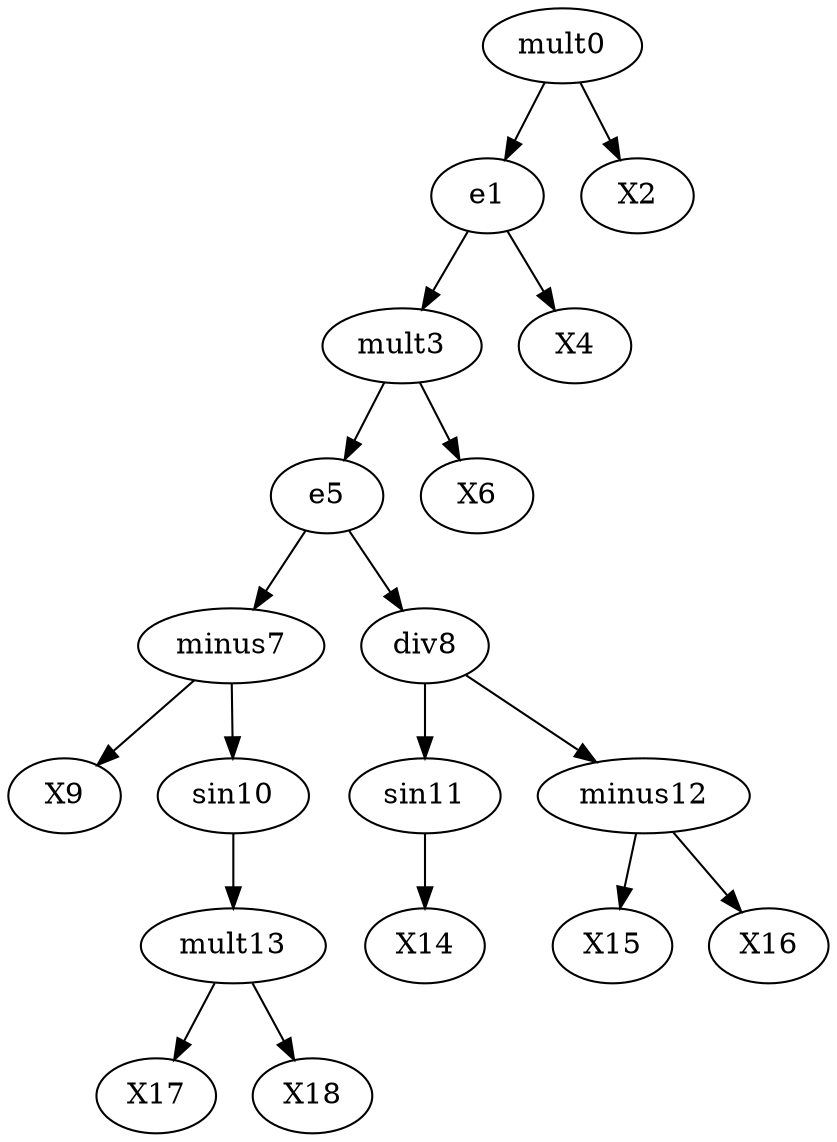 digraph T {
	mult0 -> e1;
	mult0 -> X2;
	e1 -> mult3;
	e1 -> X4;
	mult3 -> e5;
	mult3 -> X6;
	e5 -> minus7;
	e5 -> div8;
	minus7 -> X9;
	minus7 -> sin10;
	div8 -> sin11;
	div8 -> minus12;
	sin10 -> mult13;
	sin11 -> X14;
	minus12 -> X15;
	minus12 -> X16;
	mult13 -> X17;
	mult13 -> X18;
}

